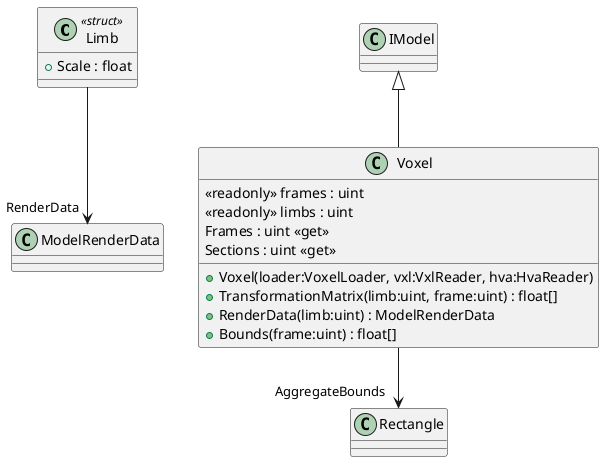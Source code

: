 @startuml
class Limb <<struct>> {
    + Scale : float
}
class Voxel {
    <<readonly>> frames : uint
    <<readonly>> limbs : uint
    Frames : uint <<get>>
    Sections : uint <<get>>
    + Voxel(loader:VoxelLoader, vxl:VxlReader, hva:HvaReader)
    + TransformationMatrix(limb:uint, frame:uint) : float[]
    + RenderData(limb:uint) : ModelRenderData
    + Bounds(frame:uint) : float[]
}
Limb --> "RenderData" ModelRenderData
IModel <|-- Voxel
Voxel --> "AggregateBounds" Rectangle
@enduml
